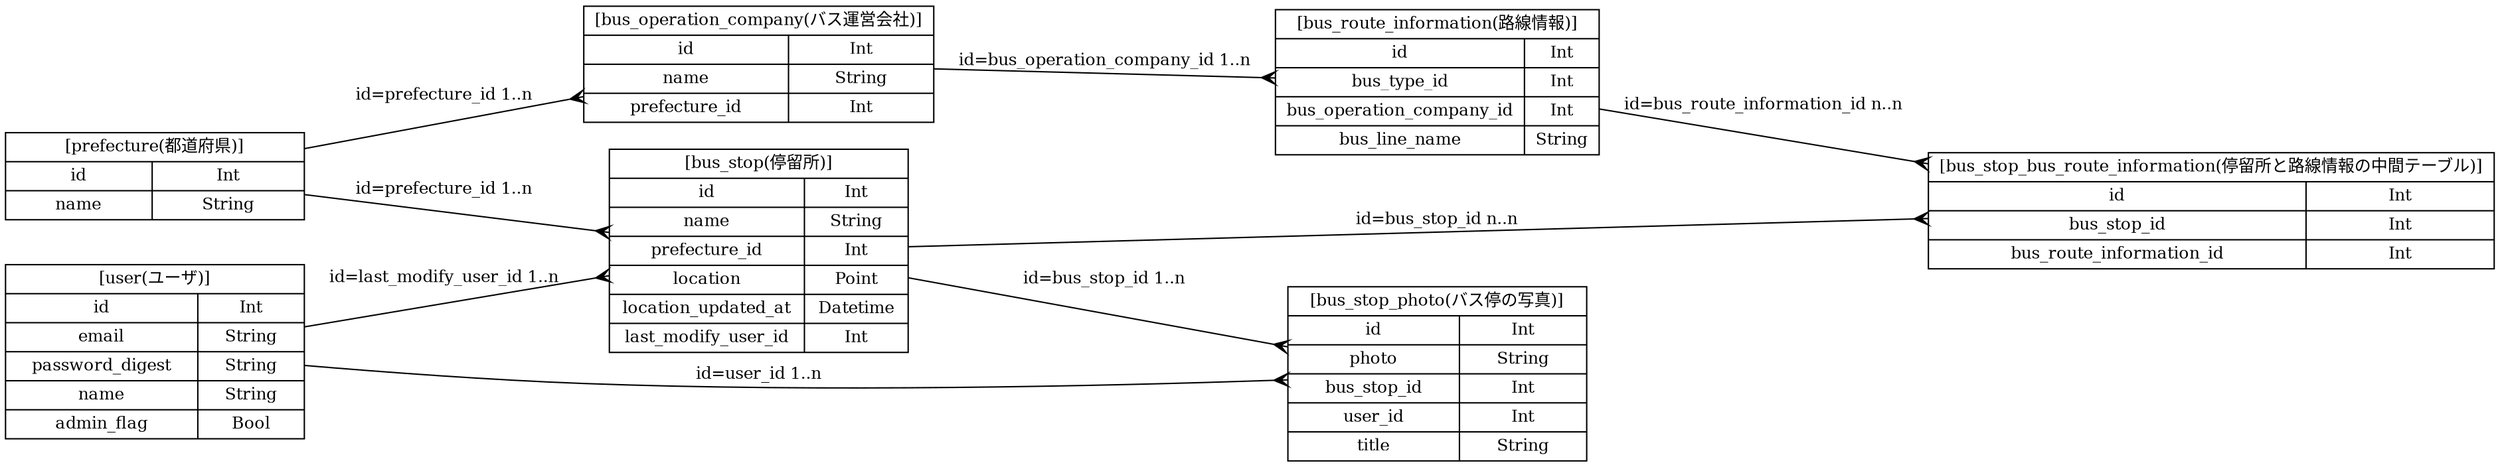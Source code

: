 digraph busmap {
  // 基本設定
  graph [rankdir=LR];    // グラフの描画方向を左から右に
  node [shape=record, fontsize=12, width=3.0];  // 文字のはみ出し防止にノード・フォントサイズ固定
  edge [arrowhead=crow, fontsize=12]; // crowでER図っぽさを増し増し

  // ノード
  // bus_stop
  bus_stop [label="[bus_stop(停留所)]|{{id|name|prefecture_id|location|location_updated_at|last_modify_user_id}|{Int|String|Int|Point|Datetime|Int}}"];
  // prefecture
  prefecture [label="[prefecture(都道府県)]|{{id|name}|{Int|String}}"];
  // bus_operation_company
  bus_operation_company [label="[bus_operation_company(バス運営会社)]|{{id|name|prefecture_id}|{Int|String|Int}}"];
  // bus_route_information
  bus_route_information [label="[bus_route_information(路線情報)]|{{id|bus_type_id|bus_operation_company_id|bus_line_name}|{Int|Int|Int|String}}"];
  //
  bus_stop_bus_route_information [label="[bus_stop_bus_route_information(停留所と路線情報の中間テーブル)]|{{id|bus_stop_id|bus_route_information_id}|{Int|Int|Int}}"];

  // user
  user [label="[user(ユーザ)]|{{id|email|password_digest|name|admin_flag}|{Int|String|String|String|Bool}}"];

  // bus_stop_photo
  bus_stop_photo [label="[bus_stop_photo(バス停の写真)]|{{id|photo|bus_stop_id|user_id|title}|{Int|String|Int|Int|String}}"];

  // エッジ
  prefecture -> bus_stop [label="id=prefecture_id 1..n"];
  prefecture -> bus_operation_company [label="id=prefecture_id 1..n"];
  bus_stop -> bus_stop_bus_route_information [label="id=bus_stop_id n..n"];
  bus_operation_company -> bus_route_information [label="id=bus_operation_company_id 1..n"];
  bus_route_information -> bus_stop_bus_route_information [label="id=bus_route_information_id n..n"];
  user -> bus_stop [label="id=last_modify_user_id 1..n"];
  user -> bus_stop_photo [label="id=user_id 1..n"];
  bus_stop -> bus_stop_photo [label="id=bus_stop_id 1..n"];
}